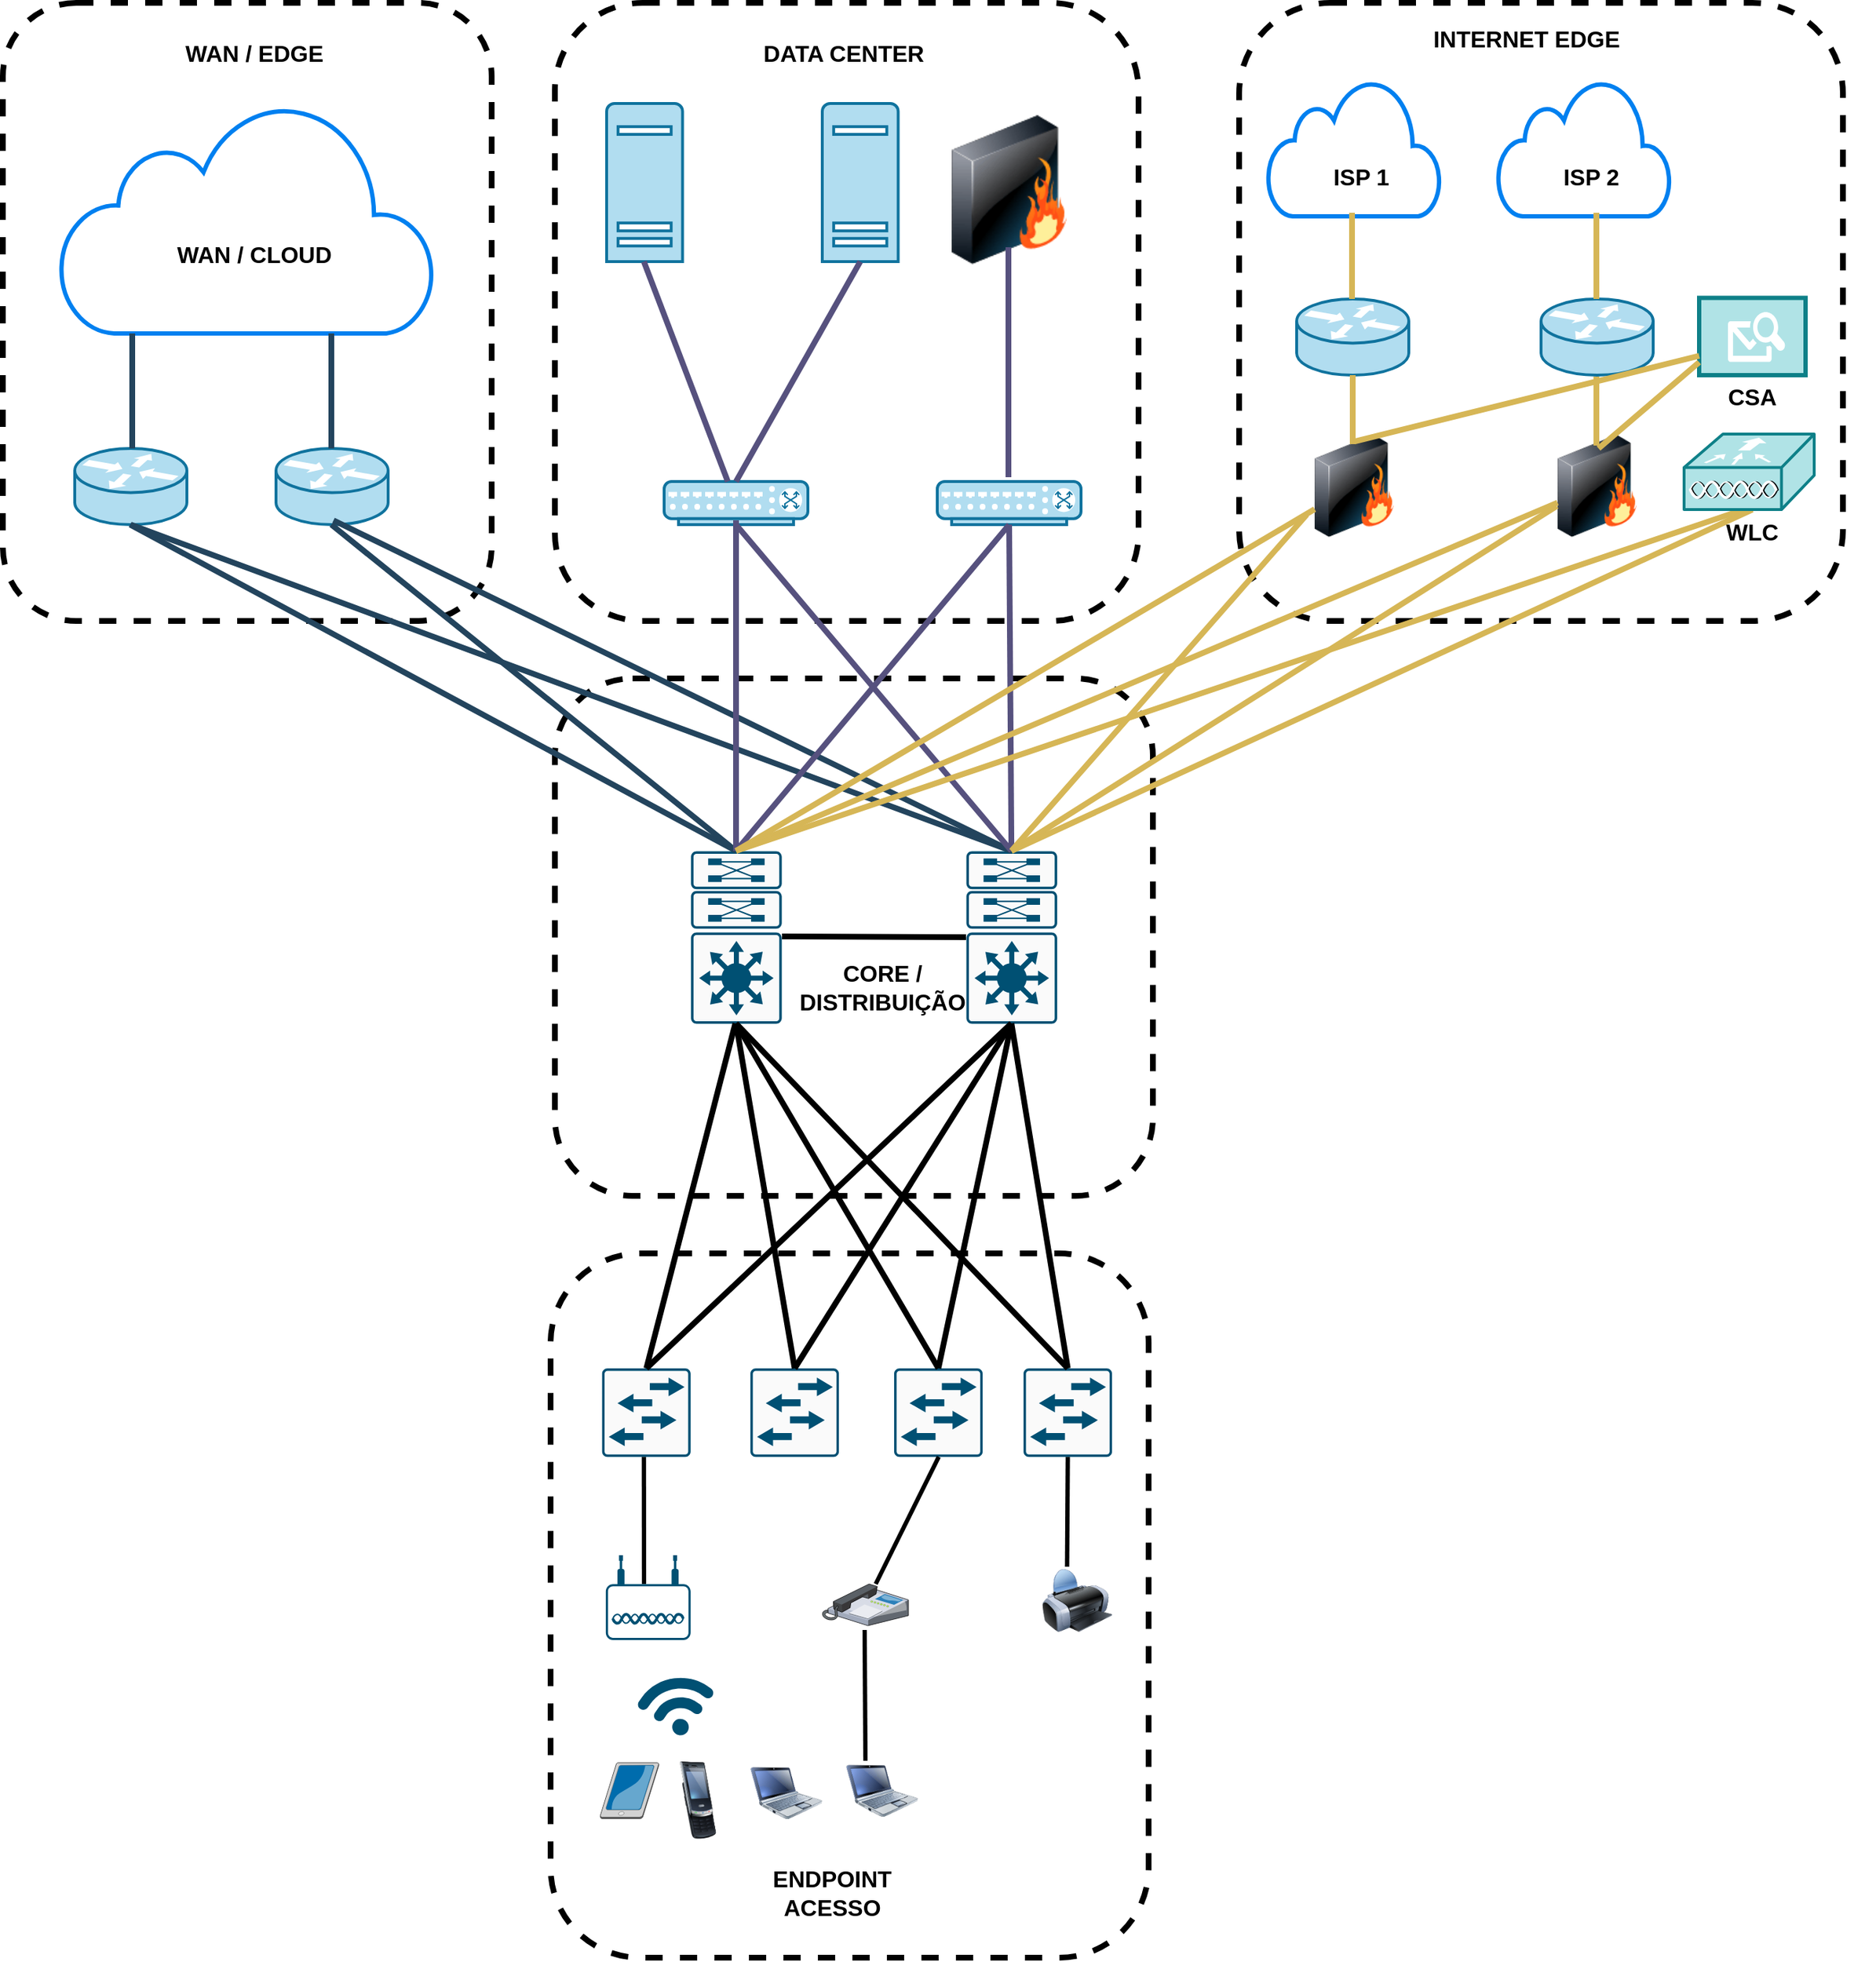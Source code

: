 <mxfile version="24.0.5" type="device">
  <diagram name="Página-1" id="5uTjTag87zThLuVKjPVC">
    <mxGraphModel dx="1194" dy="716" grid="1" gridSize="10" guides="1" tooltips="1" connect="1" arrows="1" fold="1" page="1" pageScale="1" pageWidth="827" pageHeight="1169" math="0" shadow="0">
      <root>
        <mxCell id="0" />
        <mxCell id="1" parent="0" />
        <mxCell id="mJC1AYiYGQZ_LVsA3ktq-70" value="" style="rounded=1;whiteSpace=wrap;html=1;dashed=1;strokeWidth=4;" vertex="1" parent="1">
          <mxGeometry x="414" y="520" width="416" height="360" as="geometry" />
        </mxCell>
        <mxCell id="mJC1AYiYGQZ_LVsA3ktq-41" value="" style="rounded=1;whiteSpace=wrap;html=1;dashed=1;strokeWidth=4;" vertex="1" parent="1">
          <mxGeometry x="890" y="50" width="420" height="430" as="geometry" />
        </mxCell>
        <mxCell id="mJC1AYiYGQZ_LVsA3ktq-44" value="" style="rounded=0;whiteSpace=wrap;html=1;strokeWidth=3;fillColor=#b0e3e6;strokeColor=#0e8088;" vertex="1" parent="1">
          <mxGeometry x="1210" y="255.25" width="74" height="53.75" as="geometry" />
        </mxCell>
        <mxCell id="mJC1AYiYGQZ_LVsA3ktq-26" value="" style="rounded=1;whiteSpace=wrap;html=1;dashed=1;strokeWidth=4;" vertex="1" parent="1">
          <mxGeometry x="414" y="50" width="406" height="430" as="geometry" />
        </mxCell>
        <mxCell id="mJC1AYiYGQZ_LVsA3ktq-24" value="" style="rounded=1;whiteSpace=wrap;html=1;dashed=1;strokeWidth=4;" vertex="1" parent="1">
          <mxGeometry x="30" y="50" width="340" height="430" as="geometry" />
        </mxCell>
        <mxCell id="mJC1AYiYGQZ_LVsA3ktq-1" value="" style="html=1;verticalLabelPosition=bottom;align=center;labelBackgroundColor=#ffffff;verticalAlign=top;strokeWidth=3;strokeColor=#0080F0;shadow=0;dashed=0;shape=mxgraph.ios7.icons.cloud;" vertex="1" parent="1">
          <mxGeometry x="70" y="120" width="260" height="160" as="geometry" />
        </mxCell>
        <mxCell id="mJC1AYiYGQZ_LVsA3ktq-4" value="" style="shape=mxgraph.cisco.routers.router;html=1;pointerEvents=1;dashed=0;fillColor=#b1ddf0;strokeColor=#10739e;strokeWidth=2;verticalLabelPosition=bottom;verticalAlign=top;align=center;outlineConnect=0;" vertex="1" parent="1">
          <mxGeometry x="80" y="360" width="78" height="53" as="geometry" />
        </mxCell>
        <mxCell id="mJC1AYiYGQZ_LVsA3ktq-5" value="" style="shape=mxgraph.cisco.routers.router;html=1;pointerEvents=1;dashed=0;fillColor=#b1ddf0;strokeColor=#10739e;strokeWidth=2;verticalLabelPosition=bottom;verticalAlign=top;align=center;outlineConnect=0;" vertex="1" parent="1">
          <mxGeometry x="220" y="360" width="78" height="53" as="geometry" />
        </mxCell>
        <mxCell id="mJC1AYiYGQZ_LVsA3ktq-9" value="" style="sketch=0;aspect=fixed;pointerEvents=1;shadow=0;dashed=0;html=1;strokeColor=#10739e;labelPosition=center;verticalLabelPosition=bottom;verticalAlign=top;align=center;fillColor=#b1ddf0;shape=mxgraph.mscae.enterprise.server_generic;strokeWidth=2;" vertex="1" parent="1">
          <mxGeometry x="450" y="120" width="52.8" height="110" as="geometry" />
        </mxCell>
        <mxCell id="mJC1AYiYGQZ_LVsA3ktq-10" value="" style="sketch=0;aspect=fixed;pointerEvents=1;shadow=0;dashed=0;html=1;strokeColor=#10739e;labelPosition=center;verticalLabelPosition=bottom;verticalAlign=top;align=center;fillColor=#b1ddf0;shape=mxgraph.mscae.enterprise.server_generic;strokeWidth=2;" vertex="1" parent="1">
          <mxGeometry x="600" y="120" width="52.8" height="110" as="geometry" />
        </mxCell>
        <mxCell id="mJC1AYiYGQZ_LVsA3ktq-13" value="" style="verticalAlign=top;verticalLabelPosition=bottom;labelPosition=center;align=center;html=1;outlineConnect=0;fillColor=#b1ddf0;strokeColor=#10739e;gradientDirection=north;strokeWidth=2;shape=mxgraph.networks.switch;" vertex="1" parent="1">
          <mxGeometry x="490" y="383" width="100" height="30" as="geometry" />
        </mxCell>
        <mxCell id="mJC1AYiYGQZ_LVsA3ktq-14" value="" style="verticalAlign=top;verticalLabelPosition=bottom;labelPosition=center;align=center;html=1;outlineConnect=0;fillColor=#b1ddf0;strokeColor=#10739e;gradientDirection=north;strokeWidth=2;shape=mxgraph.networks.switch;" vertex="1" parent="1">
          <mxGeometry x="680" y="383" width="100" height="30" as="geometry" />
        </mxCell>
        <mxCell id="mJC1AYiYGQZ_LVsA3ktq-16" value="" style="image;html=1;image=img/lib/clip_art/networking/Firewall_128x128.png" vertex="1" parent="1">
          <mxGeometry x="690" y="120" width="80" height="120" as="geometry" />
        </mxCell>
        <mxCell id="mJC1AYiYGQZ_LVsA3ktq-18" value="WAN / CLOUD" style="text;html=1;strokeColor=none;fillColor=none;align=center;verticalAlign=middle;whiteSpace=wrap;rounded=0;fontSize=16;fontStyle=1" vertex="1" parent="1">
          <mxGeometry x="120" y="210" width="170" height="30" as="geometry" />
        </mxCell>
        <mxCell id="mJC1AYiYGQZ_LVsA3ktq-19" value="" style="endArrow=none;html=1;rounded=0;strokeWidth=4;fillColor=#bac8d3;strokeColor=#23445d;" edge="1" parent="1">
          <mxGeometry width="50" height="50" relative="1" as="geometry">
            <mxPoint x="120" y="360" as="sourcePoint" />
            <mxPoint x="120" y="280" as="targetPoint" />
          </mxGeometry>
        </mxCell>
        <mxCell id="mJC1AYiYGQZ_LVsA3ktq-20" value="" style="endArrow=none;html=1;rounded=0;strokeWidth=4;fillColor=#bac8d3;strokeColor=#23445d;" edge="1" parent="1">
          <mxGeometry width="50" height="50" relative="1" as="geometry">
            <mxPoint x="258.5" y="360" as="sourcePoint" />
            <mxPoint x="258.5" y="280" as="targetPoint" />
          </mxGeometry>
        </mxCell>
        <mxCell id="mJC1AYiYGQZ_LVsA3ktq-21" value="" style="endArrow=none;html=1;rounded=0;strokeWidth=4;fillColor=#d0cee2;strokeColor=#56517e;" edge="1" parent="1" source="mJC1AYiYGQZ_LVsA3ktq-13">
          <mxGeometry width="50" height="50" relative="1" as="geometry">
            <mxPoint x="475.9" y="310" as="sourcePoint" />
            <mxPoint x="475.9" y="230" as="targetPoint" />
          </mxGeometry>
        </mxCell>
        <mxCell id="mJC1AYiYGQZ_LVsA3ktq-22" value="" style="endArrow=none;html=1;rounded=0;strokeWidth=4;entryX=0.5;entryY=1;entryDx=0;entryDy=0;entryPerimeter=0;exitX=0.5;exitY=0;exitDx=0;exitDy=0;exitPerimeter=0;fillColor=#d0cee2;strokeColor=#56517e;" edge="1" parent="1" source="mJC1AYiYGQZ_LVsA3ktq-13" target="mJC1AYiYGQZ_LVsA3ktq-10">
          <mxGeometry width="50" height="50" relative="1" as="geometry">
            <mxPoint x="544" y="393" as="sourcePoint" />
            <mxPoint x="485.9" y="240" as="targetPoint" />
          </mxGeometry>
        </mxCell>
        <mxCell id="mJC1AYiYGQZ_LVsA3ktq-23" value="" style="endArrow=none;html=1;rounded=0;strokeWidth=4;fillColor=#d0cee2;strokeColor=#56517e;" edge="1" parent="1">
          <mxGeometry width="50" height="50" relative="1" as="geometry">
            <mxPoint x="729.5" y="380" as="sourcePoint" />
            <mxPoint x="729.5" y="220" as="targetPoint" />
          </mxGeometry>
        </mxCell>
        <mxCell id="mJC1AYiYGQZ_LVsA3ktq-25" value="WAN / EDGE" style="text;html=1;strokeColor=none;fillColor=none;align=center;verticalAlign=middle;whiteSpace=wrap;rounded=0;fontSize=16;fontStyle=1" vertex="1" parent="1">
          <mxGeometry x="120" y="70" width="170" height="30" as="geometry" />
        </mxCell>
        <mxCell id="mJC1AYiYGQZ_LVsA3ktq-29" value="DATA CENTER" style="text;html=1;strokeColor=none;fillColor=none;align=center;verticalAlign=middle;whiteSpace=wrap;rounded=0;fontSize=16;fontStyle=1" vertex="1" parent="1">
          <mxGeometry x="530" y="70" width="170" height="30" as="geometry" />
        </mxCell>
        <mxCell id="mJC1AYiYGQZ_LVsA3ktq-31" value="" style="html=1;verticalLabelPosition=bottom;align=center;labelBackgroundColor=#ffffff;verticalAlign=top;strokeWidth=3;strokeColor=#0080F0;shadow=0;dashed=0;shape=mxgraph.ios7.icons.cloud;" vertex="1" parent="1">
          <mxGeometry x="910" y="103.5" width="120" height="95" as="geometry" />
        </mxCell>
        <mxCell id="mJC1AYiYGQZ_LVsA3ktq-32" value="ISP 1" style="text;html=1;strokeColor=none;fillColor=none;align=center;verticalAlign=middle;whiteSpace=wrap;rounded=0;fontSize=16;fontStyle=1" vertex="1" parent="1">
          <mxGeometry x="890" y="156" width="170" height="30" as="geometry" />
        </mxCell>
        <mxCell id="mJC1AYiYGQZ_LVsA3ktq-33" value="" style="html=1;verticalLabelPosition=bottom;align=center;labelBackgroundColor=#ffffff;verticalAlign=top;strokeWidth=3;strokeColor=#0080F0;shadow=0;dashed=0;shape=mxgraph.ios7.icons.cloud;" vertex="1" parent="1">
          <mxGeometry x="1070" y="103.5" width="120" height="95" as="geometry" />
        </mxCell>
        <mxCell id="mJC1AYiYGQZ_LVsA3ktq-34" value="ISP 2" style="text;html=1;strokeColor=none;fillColor=none;align=center;verticalAlign=middle;whiteSpace=wrap;rounded=0;fontSize=16;fontStyle=1" vertex="1" parent="1">
          <mxGeometry x="1050" y="156" width="170" height="30" as="geometry" />
        </mxCell>
        <mxCell id="mJC1AYiYGQZ_LVsA3ktq-35" value="" style="shape=mxgraph.cisco.routers.router;html=1;pointerEvents=1;dashed=0;fillColor=#b1ddf0;strokeColor=#10739e;strokeWidth=2;verticalLabelPosition=bottom;verticalAlign=top;align=center;outlineConnect=0;" vertex="1" parent="1">
          <mxGeometry x="930" y="256" width="78" height="53" as="geometry" />
        </mxCell>
        <mxCell id="mJC1AYiYGQZ_LVsA3ktq-37" value="" style="shape=mxgraph.cisco.routers.router;html=1;pointerEvents=1;dashed=0;fillColor=#b1ddf0;strokeColor=#10739e;strokeWidth=2;verticalLabelPosition=bottom;verticalAlign=top;align=center;outlineConnect=0;" vertex="1" parent="1">
          <mxGeometry x="1100" y="256" width="78" height="53" as="geometry" />
        </mxCell>
        <mxCell id="mJC1AYiYGQZ_LVsA3ktq-39" value="" style="image;html=1;image=img/lib/clip_art/networking/Firewall_128x128.png" vertex="1" parent="1">
          <mxGeometry x="942.5" y="336" width="55" height="100" as="geometry" />
        </mxCell>
        <mxCell id="mJC1AYiYGQZ_LVsA3ktq-40" value="" style="image;html=1;image=img/lib/clip_art/networking/Firewall_128x128.png" vertex="1" parent="1">
          <mxGeometry x="1111.5" y="336" width="55" height="100" as="geometry" />
        </mxCell>
        <mxCell id="mJC1AYiYGQZ_LVsA3ktq-42" value="" style="verticalLabelPosition=bottom;sketch=0;html=1;verticalAlign=top;pointerEvents=1;align=center;shape=mxgraph.cisco_safe.security_icons.email;" vertex="1" parent="1">
          <mxGeometry x="1230" y="265.18" width="40" height="34.63" as="geometry" />
        </mxCell>
        <mxCell id="mJC1AYiYGQZ_LVsA3ktq-45" value="WLC" style="text;html=1;strokeColor=none;fillColor=none;align=center;verticalAlign=middle;whiteSpace=wrap;rounded=0;fontSize=16;fontStyle=1" vertex="1" parent="1">
          <mxGeometry x="1162" y="402.5" width="170" height="30" as="geometry" />
        </mxCell>
        <mxCell id="mJC1AYiYGQZ_LVsA3ktq-46" value="CSA" style="text;html=1;strokeColor=none;fillColor=none;align=center;verticalAlign=middle;whiteSpace=wrap;rounded=0;fontSize=16;fontStyle=1" vertex="1" parent="1">
          <mxGeometry x="1162" y="309" width="170" height="30" as="geometry" />
        </mxCell>
        <mxCell id="mJC1AYiYGQZ_LVsA3ktq-47" value="INTERNET EDGE" style="text;html=1;strokeColor=none;fillColor=none;align=center;verticalAlign=middle;whiteSpace=wrap;rounded=0;fontSize=16;fontStyle=1" vertex="1" parent="1">
          <mxGeometry x="1005" y="60" width="170" height="30" as="geometry" />
        </mxCell>
        <mxCell id="mJC1AYiYGQZ_LVsA3ktq-48" value="" style="endArrow=none;html=1;rounded=0;strokeWidth=4;fillColor=#fff2cc;strokeColor=#d6b656;" edge="1" parent="1">
          <mxGeometry width="50" height="50" relative="1" as="geometry">
            <mxPoint x="968.5" y="256" as="sourcePoint" />
            <mxPoint x="968.5" y="196" as="targetPoint" />
          </mxGeometry>
        </mxCell>
        <mxCell id="mJC1AYiYGQZ_LVsA3ktq-49" value="" style="endArrow=none;html=1;rounded=0;strokeWidth=4;fillColor=#fff2cc;strokeColor=#d6b656;" edge="1" parent="1">
          <mxGeometry width="50" height="50" relative="1" as="geometry">
            <mxPoint x="1138.5" y="256" as="sourcePoint" />
            <mxPoint x="1138.5" y="196" as="targetPoint" />
          </mxGeometry>
        </mxCell>
        <mxCell id="mJC1AYiYGQZ_LVsA3ktq-50" value="" style="endArrow=none;html=1;rounded=0;strokeWidth=4;entryX=0.5;entryY=1;entryDx=0;entryDy=0;entryPerimeter=0;fillColor=#fff2cc;strokeColor=#d6b656;" edge="1" parent="1" target="mJC1AYiYGQZ_LVsA3ktq-35">
          <mxGeometry width="50" height="50" relative="1" as="geometry">
            <mxPoint x="969" y="357" as="sourcePoint" />
            <mxPoint x="969" y="317" as="targetPoint" />
          </mxGeometry>
        </mxCell>
        <mxCell id="mJC1AYiYGQZ_LVsA3ktq-51" value="" style="endArrow=none;html=1;rounded=0;strokeWidth=4;entryX=0.5;entryY=1;entryDx=0;entryDy=0;entryPerimeter=0;fillColor=#fff2cc;strokeColor=#d6b656;" edge="1" parent="1">
          <mxGeometry width="50" height="50" relative="1" as="geometry">
            <mxPoint x="1138.5" y="358" as="sourcePoint" />
            <mxPoint x="1138.5" y="310" as="targetPoint" />
          </mxGeometry>
        </mxCell>
        <mxCell id="mJC1AYiYGQZ_LVsA3ktq-52" value="" style="endArrow=none;html=1;rounded=0;strokeWidth=4;entryX=0;entryY=0.75;entryDx=0;entryDy=0;fillColor=#fff2cc;strokeColor=#d6b656;" edge="1" parent="1" target="mJC1AYiYGQZ_LVsA3ktq-44">
          <mxGeometry width="50" height="50" relative="1" as="geometry">
            <mxPoint x="970" y="355.18" as="sourcePoint" />
            <mxPoint x="1090" y="265.18" as="targetPoint" />
          </mxGeometry>
        </mxCell>
        <mxCell id="mJC1AYiYGQZ_LVsA3ktq-53" value="" style="endArrow=none;html=1;rounded=0;strokeWidth=4;fillColor=#fff2cc;strokeColor=#d6b656;" edge="1" parent="1">
          <mxGeometry width="50" height="50" relative="1" as="geometry">
            <mxPoint x="1140" y="360" as="sourcePoint" />
            <mxPoint x="1210" y="300" as="targetPoint" />
          </mxGeometry>
        </mxCell>
        <mxCell id="mJC1AYiYGQZ_LVsA3ktq-54" value="" style="sketch=0;points=[[0.015,0.015,0],[0.985,0.015,0],[0.985,0.985,0],[0.015,0.985,0],[0.25,0,0],[0.5,0,0],[0.75,0,0],[1,0.25,0],[1,0.5,0],[1,0.75,0],[0.75,1,0],[0.5,1,0],[0.25,1,0],[0,0.75,0],[0,0.5,0],[0,0.25,0]];verticalLabelPosition=bottom;html=1;verticalAlign=top;aspect=fixed;align=center;pointerEvents=1;shape=mxgraph.cisco19.rect;prIcon=l3_switch_with_dual_supervisor;fillColor=#FAFAFA;strokeColor=#005073;strokeWidth=0;" vertex="1" parent="1">
          <mxGeometry x="508.42" y="640" width="63.16" height="120" as="geometry" />
        </mxCell>
        <mxCell id="mJC1AYiYGQZ_LVsA3ktq-55" value="" style="sketch=0;points=[[0.015,0.015,0],[0.985,0.015,0],[0.985,0.985,0],[0.015,0.985,0],[0.25,0,0],[0.5,0,0],[0.75,0,0],[1,0.25,0],[1,0.5,0],[1,0.75,0],[0.75,1,0],[0.5,1,0],[0.25,1,0],[0,0.75,0],[0,0.5,0],[0,0.25,0]];verticalLabelPosition=bottom;html=1;verticalAlign=top;aspect=fixed;align=center;pointerEvents=1;shape=mxgraph.cisco19.rect;prIcon=l3_switch_with_dual_supervisor;fillColor=#FAFAFA;strokeColor=#005073;strokeWidth=0;" vertex="1" parent="1">
          <mxGeometry x="700" y="640" width="63.16" height="120" as="geometry" />
        </mxCell>
        <mxCell id="mJC1AYiYGQZ_LVsA3ktq-56" value="" style="endArrow=none;html=1;rounded=0;strokeWidth=4;exitX=0.5;exitY=0;exitDx=0;exitDy=0;exitPerimeter=0;fillColor=#bac8d3;strokeColor=#23445d;" edge="1" parent="1" source="mJC1AYiYGQZ_LVsA3ktq-54">
          <mxGeometry width="50" height="50" relative="1" as="geometry">
            <mxPoint x="118.5" y="493" as="sourcePoint" />
            <mxPoint x="118.5" y="413" as="targetPoint" />
          </mxGeometry>
        </mxCell>
        <mxCell id="mJC1AYiYGQZ_LVsA3ktq-57" value="" style="endArrow=none;html=1;rounded=0;strokeWidth=4;exitX=0.5;exitY=0;exitDx=0;exitDy=0;exitPerimeter=0;fillColor=#bac8d3;strokeColor=#23445d;" edge="1" parent="1" source="mJC1AYiYGQZ_LVsA3ktq-54">
          <mxGeometry width="50" height="50" relative="1" as="geometry">
            <mxPoint x="510" y="640" as="sourcePoint" />
            <mxPoint x="258.5" y="413" as="targetPoint" />
          </mxGeometry>
        </mxCell>
        <mxCell id="mJC1AYiYGQZ_LVsA3ktq-58" value="" style="endArrow=none;html=1;rounded=0;strokeWidth=4;exitX=0.5;exitY=0;exitDx=0;exitDy=0;exitPerimeter=0;entryX=0.5;entryY=1;entryDx=0;entryDy=0;entryPerimeter=0;fillColor=#bac8d3;strokeColor=#23445d;" edge="1" parent="1" source="mJC1AYiYGQZ_LVsA3ktq-55" target="mJC1AYiYGQZ_LVsA3ktq-4">
          <mxGeometry width="50" height="50" relative="1" as="geometry">
            <mxPoint x="522" y="650" as="sourcePoint" />
            <mxPoint x="128.5" y="423" as="targetPoint" />
          </mxGeometry>
        </mxCell>
        <mxCell id="mJC1AYiYGQZ_LVsA3ktq-59" value="" style="endArrow=none;html=1;rounded=0;strokeWidth=4;exitX=0.5;exitY=0;exitDx=0;exitDy=0;exitPerimeter=0;fillColor=#bac8d3;strokeColor=#23445d;" edge="1" parent="1" source="mJC1AYiYGQZ_LVsA3ktq-55">
          <mxGeometry width="50" height="50" relative="1" as="geometry">
            <mxPoint x="694" y="650" as="sourcePoint" />
            <mxPoint x="260" y="410" as="targetPoint" />
          </mxGeometry>
        </mxCell>
        <mxCell id="mJC1AYiYGQZ_LVsA3ktq-60" value="" style="endArrow=none;html=1;rounded=0;strokeWidth=4;exitX=0.5;exitY=0;exitDx=0;exitDy=0;exitPerimeter=0;fillColor=#d0cee2;strokeColor=#56517e;" edge="1" parent="1" source="mJC1AYiYGQZ_LVsA3ktq-54">
          <mxGeometry width="50" height="50" relative="1" as="geometry">
            <mxPoint x="510" y="640" as="sourcePoint" />
            <mxPoint x="540" y="410" as="targetPoint" />
          </mxGeometry>
        </mxCell>
        <mxCell id="mJC1AYiYGQZ_LVsA3ktq-61" value="" style="endArrow=none;html=1;rounded=0;strokeWidth=4;exitX=0.5;exitY=0;exitDx=0;exitDy=0;exitPerimeter=0;entryX=0.5;entryY=1;entryDx=0;entryDy=0;entryPerimeter=0;fillColor=#d0cee2;strokeColor=#56517e;" edge="1" parent="1" source="mJC1AYiYGQZ_LVsA3ktq-55" target="mJC1AYiYGQZ_LVsA3ktq-13">
          <mxGeometry width="50" height="50" relative="1" as="geometry">
            <mxPoint x="520" y="650" as="sourcePoint" />
            <mxPoint x="542" y="422" as="targetPoint" />
          </mxGeometry>
        </mxCell>
        <mxCell id="mJC1AYiYGQZ_LVsA3ktq-62" value="" style="endArrow=none;html=1;rounded=0;strokeWidth=4;exitX=0.5;exitY=0;exitDx=0;exitDy=0;exitPerimeter=0;entryX=0.5;entryY=1;entryDx=0;entryDy=0;entryPerimeter=0;fillColor=#d0cee2;strokeColor=#56517e;" edge="1" parent="1" source="mJC1AYiYGQZ_LVsA3ktq-54" target="mJC1AYiYGQZ_LVsA3ktq-14">
          <mxGeometry width="50" height="50" relative="1" as="geometry">
            <mxPoint x="694" y="650" as="sourcePoint" />
            <mxPoint x="550" y="423" as="targetPoint" />
          </mxGeometry>
        </mxCell>
        <mxCell id="mJC1AYiYGQZ_LVsA3ktq-63" value="" style="endArrow=none;html=1;rounded=0;strokeWidth=4;exitX=0.5;exitY=0;exitDx=0;exitDy=0;exitPerimeter=0;entryX=0.5;entryY=1;entryDx=0;entryDy=0;entryPerimeter=0;fillColor=#d0cee2;strokeColor=#56517e;" edge="1" parent="1" source="mJC1AYiYGQZ_LVsA3ktq-55" target="mJC1AYiYGQZ_LVsA3ktq-14">
          <mxGeometry width="50" height="50" relative="1" as="geometry">
            <mxPoint x="522" y="650" as="sourcePoint" />
            <mxPoint x="740" y="423" as="targetPoint" />
          </mxGeometry>
        </mxCell>
        <mxCell id="mJC1AYiYGQZ_LVsA3ktq-64" value="" style="endArrow=none;html=1;rounded=0;strokeWidth=4;exitX=0.5;exitY=0;exitDx=0;exitDy=0;exitPerimeter=0;fillColor=#fff2cc;strokeColor=#d6b656;" edge="1" parent="1" source="mJC1AYiYGQZ_LVsA3ktq-54" target="mJC1AYiYGQZ_LVsA3ktq-39">
          <mxGeometry width="50" height="50" relative="1" as="geometry">
            <mxPoint x="968.5" y="461" as="sourcePoint" />
            <mxPoint x="968.5" y="413" as="targetPoint" />
          </mxGeometry>
        </mxCell>
        <mxCell id="mJC1AYiYGQZ_LVsA3ktq-65" value="" style="endArrow=none;html=1;rounded=0;strokeWidth=4;exitX=0.5;exitY=0;exitDx=0;exitDy=0;exitPerimeter=0;entryX=-0.1;entryY=0.7;entryDx=0;entryDy=0;entryPerimeter=0;fillColor=#fff2cc;strokeColor=#d6b656;" edge="1" parent="1" source="mJC1AYiYGQZ_LVsA3ktq-55" target="mJC1AYiYGQZ_LVsA3ktq-39">
          <mxGeometry width="50" height="50" relative="1" as="geometry">
            <mxPoint x="550" y="650" as="sourcePoint" />
            <mxPoint x="970" y="410" as="targetPoint" />
          </mxGeometry>
        </mxCell>
        <mxCell id="mJC1AYiYGQZ_LVsA3ktq-66" value="" style="endArrow=none;html=1;rounded=0;strokeWidth=4;exitX=0.5;exitY=0;exitDx=0;exitDy=0;exitPerimeter=0;fillColor=#fff2cc;strokeColor=#d6b656;" edge="1" parent="1" source="mJC1AYiYGQZ_LVsA3ktq-54" target="mJC1AYiYGQZ_LVsA3ktq-40">
          <mxGeometry width="50" height="50" relative="1" as="geometry">
            <mxPoint x="1008" y="674" as="sourcePoint" />
            <mxPoint x="1132.493" y="420" as="targetPoint" />
          </mxGeometry>
        </mxCell>
        <mxCell id="mJC1AYiYGQZ_LVsA3ktq-67" value="" style="endArrow=none;html=1;rounded=0;strokeWidth=4;exitX=0.5;exitY=0;exitDx=0;exitDy=0;exitPerimeter=0;entryX=-0.009;entryY=0.64;entryDx=0;entryDy=0;entryPerimeter=0;fillColor=#fff2cc;strokeColor=#d6b656;" edge="1" parent="1" source="mJC1AYiYGQZ_LVsA3ktq-55" target="mJC1AYiYGQZ_LVsA3ktq-40">
          <mxGeometry width="50" height="50" relative="1" as="geometry">
            <mxPoint x="550" y="650" as="sourcePoint" />
            <mxPoint x="1122" y="408" as="targetPoint" />
          </mxGeometry>
        </mxCell>
        <mxCell id="mJC1AYiYGQZ_LVsA3ktq-68" value="" style="endArrow=none;html=1;rounded=0;strokeWidth=4;exitX=0.5;exitY=0;exitDx=0;exitDy=0;exitPerimeter=0;entryX=-0.009;entryY=0.64;entryDx=0;entryDy=0;entryPerimeter=0;fillColor=#fff2cc;strokeColor=#d6b656;" edge="1" parent="1" source="mJC1AYiYGQZ_LVsA3ktq-54">
          <mxGeometry width="50" height="50" relative="1" as="geometry">
            <mxPoint x="862" y="642.5" as="sourcePoint" />
            <mxPoint x="1241" y="402.5" as="targetPoint" />
          </mxGeometry>
        </mxCell>
        <mxCell id="mJC1AYiYGQZ_LVsA3ktq-69" value="" style="endArrow=none;html=1;rounded=0;strokeWidth=4;exitX=0.5;exitY=0;exitDx=0;exitDy=0;exitPerimeter=0;entryX=0.5;entryY=0;entryDx=0;entryDy=0;fillColor=#fff2cc;strokeColor=#d6b656;" edge="1" parent="1" source="mJC1AYiYGQZ_LVsA3ktq-55" target="mJC1AYiYGQZ_LVsA3ktq-45">
          <mxGeometry width="50" height="50" relative="1" as="geometry">
            <mxPoint x="550" y="650" as="sourcePoint" />
            <mxPoint x="1240" y="400" as="targetPoint" />
          </mxGeometry>
        </mxCell>
        <mxCell id="mJC1AYiYGQZ_LVsA3ktq-71" value="" style="rounded=1;whiteSpace=wrap;html=1;dashed=1;strokeWidth=4;" vertex="1" parent="1">
          <mxGeometry x="411" y="920" width="416" height="490" as="geometry" />
        </mxCell>
        <mxCell id="mJC1AYiYGQZ_LVsA3ktq-72" value="CORE / DISTRIBUIÇÃO" style="text;html=1;strokeColor=none;fillColor=none;align=center;verticalAlign=middle;whiteSpace=wrap;rounded=0;fontSize=16;fontStyle=1" vertex="1" parent="1">
          <mxGeometry x="571.58" y="720" width="140" height="30" as="geometry" />
        </mxCell>
        <mxCell id="mJC1AYiYGQZ_LVsA3ktq-76" value="" style="endArrow=none;html=1;rounded=0;strokeWidth=4;entryX=0;entryY=0.5;entryDx=0;entryDy=0;entryPerimeter=0;" edge="1" parent="1" target="mJC1AYiYGQZ_LVsA3ktq-55">
          <mxGeometry width="50" height="50" relative="1" as="geometry">
            <mxPoint x="572" y="699.5" as="sourcePoint" />
            <mxPoint x="652" y="699.5" as="targetPoint" />
          </mxGeometry>
        </mxCell>
        <mxCell id="mJC1AYiYGQZ_LVsA3ktq-77" value="" style="sketch=0;points=[[0.015,0.015,0],[0.985,0.015,0],[0.985,0.985,0],[0.015,0.985,0],[0.25,0,0],[0.5,0,0],[0.75,0,0],[1,0.25,0],[1,0.5,0],[1,0.75,0],[0.75,1,0],[0.5,1,0],[0.25,1,0],[0,0.75,0],[0,0.5,0],[0,0.25,0]];verticalLabelPosition=bottom;html=1;verticalAlign=top;aspect=fixed;align=center;pointerEvents=1;shape=mxgraph.cisco19.rect;prIcon=l2_switch;fillColor=#FAFAFA;strokeColor=#005073;" vertex="1" parent="1">
          <mxGeometry x="446.84" y="1000" width="61.58" height="61.58" as="geometry" />
        </mxCell>
        <mxCell id="mJC1AYiYGQZ_LVsA3ktq-78" value="" style="sketch=0;points=[[0.015,0.015,0],[0.985,0.015,0],[0.985,0.985,0],[0.015,0.985,0],[0.25,0,0],[0.5,0,0],[0.75,0,0],[1,0.25,0],[1,0.5,0],[1,0.75,0],[0.75,1,0],[0.5,1,0],[0.25,1,0],[0,0.75,0],[0,0.5,0],[0,0.25,0]];verticalLabelPosition=bottom;html=1;verticalAlign=top;aspect=fixed;align=center;pointerEvents=1;shape=mxgraph.cisco19.rect;prIcon=l2_switch;fillColor=#FAFAFA;strokeColor=#005073;" vertex="1" parent="1">
          <mxGeometry x="550" y="1000" width="61.58" height="61.58" as="geometry" />
        </mxCell>
        <mxCell id="mJC1AYiYGQZ_LVsA3ktq-79" value="" style="sketch=0;points=[[0.015,0.015,0],[0.985,0.015,0],[0.985,0.985,0],[0.015,0.985,0],[0.25,0,0],[0.5,0,0],[0.75,0,0],[1,0.25,0],[1,0.5,0],[1,0.75,0],[0.75,1,0],[0.5,1,0],[0.25,1,0],[0,0.75,0],[0,0.5,0],[0,0.25,0]];verticalLabelPosition=bottom;html=1;verticalAlign=top;aspect=fixed;align=center;pointerEvents=1;shape=mxgraph.cisco19.rect;prIcon=l2_switch;fillColor=#FAFAFA;strokeColor=#005073;" vertex="1" parent="1">
          <mxGeometry x="650" y="1000" width="61.58" height="61.58" as="geometry" />
        </mxCell>
        <mxCell id="mJC1AYiYGQZ_LVsA3ktq-80" value="" style="sketch=0;points=[[0.015,0.015,0],[0.985,0.015,0],[0.985,0.985,0],[0.015,0.985,0],[0.25,0,0],[0.5,0,0],[0.75,0,0],[1,0.25,0],[1,0.5,0],[1,0.75,0],[0.75,1,0],[0.5,1,0],[0.25,1,0],[0,0.75,0],[0,0.5,0],[0,0.25,0]];verticalLabelPosition=bottom;html=1;verticalAlign=top;aspect=fixed;align=center;pointerEvents=1;shape=mxgraph.cisco19.rect;prIcon=l2_switch;fillColor=#FAFAFA;strokeColor=#005073;" vertex="1" parent="1">
          <mxGeometry x="740" y="1000" width="61.58" height="61.58" as="geometry" />
        </mxCell>
        <mxCell id="mJC1AYiYGQZ_LVsA3ktq-81" value="" style="endArrow=none;html=1;rounded=0;strokeWidth=4;exitX=0.5;exitY=0;exitDx=0;exitDy=0;exitPerimeter=0;" edge="1" parent="1" source="mJC1AYiYGQZ_LVsA3ktq-77">
          <mxGeometry width="50" height="50" relative="1" as="geometry">
            <mxPoint x="539.5" y="860" as="sourcePoint" />
            <mxPoint x="539.5" y="760" as="targetPoint" />
          </mxGeometry>
        </mxCell>
        <mxCell id="mJC1AYiYGQZ_LVsA3ktq-82" value="" style="endArrow=none;html=1;rounded=0;strokeWidth=4;exitX=0.5;exitY=0;exitDx=0;exitDy=0;exitPerimeter=0;entryX=0.5;entryY=1;entryDx=0;entryDy=0;entryPerimeter=0;" edge="1" parent="1" source="mJC1AYiYGQZ_LVsA3ktq-77" target="mJC1AYiYGQZ_LVsA3ktq-55">
          <mxGeometry width="50" height="50" relative="1" as="geometry">
            <mxPoint x="488" y="1010" as="sourcePoint" />
            <mxPoint x="549.5" y="770" as="targetPoint" />
          </mxGeometry>
        </mxCell>
        <mxCell id="mJC1AYiYGQZ_LVsA3ktq-83" value="" style="endArrow=none;html=1;rounded=0;strokeWidth=4;exitX=0.5;exitY=0;exitDx=0;exitDy=0;exitPerimeter=0;entryX=0.5;entryY=1;entryDx=0;entryDy=0;entryPerimeter=0;" edge="1" parent="1" source="mJC1AYiYGQZ_LVsA3ktq-78" target="mJC1AYiYGQZ_LVsA3ktq-54">
          <mxGeometry width="50" height="50" relative="1" as="geometry">
            <mxPoint x="488" y="1010" as="sourcePoint" />
            <mxPoint x="742" y="770" as="targetPoint" />
          </mxGeometry>
        </mxCell>
        <mxCell id="mJC1AYiYGQZ_LVsA3ktq-84" value="" style="endArrow=none;html=1;rounded=0;strokeWidth=4;exitX=0.5;exitY=0;exitDx=0;exitDy=0;exitPerimeter=0;entryX=0.5;entryY=1;entryDx=0;entryDy=0;entryPerimeter=0;" edge="1" parent="1" source="mJC1AYiYGQZ_LVsA3ktq-78" target="mJC1AYiYGQZ_LVsA3ktq-55">
          <mxGeometry width="50" height="50" relative="1" as="geometry">
            <mxPoint x="591" y="1010" as="sourcePoint" />
            <mxPoint x="550" y="770" as="targetPoint" />
          </mxGeometry>
        </mxCell>
        <mxCell id="mJC1AYiYGQZ_LVsA3ktq-85" value="" style="endArrow=none;html=1;rounded=0;strokeWidth=4;exitX=0.5;exitY=0;exitDx=0;exitDy=0;exitPerimeter=0;entryX=0.5;entryY=1;entryDx=0;entryDy=0;entryPerimeter=0;" edge="1" parent="1" source="mJC1AYiYGQZ_LVsA3ktq-79" target="mJC1AYiYGQZ_LVsA3ktq-55">
          <mxGeometry width="50" height="50" relative="1" as="geometry">
            <mxPoint x="591" y="1010" as="sourcePoint" />
            <mxPoint x="742" y="770" as="targetPoint" />
          </mxGeometry>
        </mxCell>
        <mxCell id="mJC1AYiYGQZ_LVsA3ktq-86" value="" style="endArrow=none;html=1;rounded=0;strokeWidth=4;exitX=0.5;exitY=0;exitDx=0;exitDy=0;exitPerimeter=0;entryX=0.5;entryY=1;entryDx=0;entryDy=0;entryPerimeter=0;" edge="1" parent="1" source="mJC1AYiYGQZ_LVsA3ktq-79" target="mJC1AYiYGQZ_LVsA3ktq-54">
          <mxGeometry width="50" height="50" relative="1" as="geometry">
            <mxPoint x="691" y="1010" as="sourcePoint" />
            <mxPoint x="540" y="760" as="targetPoint" />
          </mxGeometry>
        </mxCell>
        <mxCell id="mJC1AYiYGQZ_LVsA3ktq-87" value="" style="endArrow=none;html=1;rounded=0;strokeWidth=4;exitX=0.5;exitY=0;exitDx=0;exitDy=0;exitPerimeter=0;entryX=0.5;entryY=1;entryDx=0;entryDy=0;entryPerimeter=0;" edge="1" parent="1" source="mJC1AYiYGQZ_LVsA3ktq-80" target="mJC1AYiYGQZ_LVsA3ktq-55">
          <mxGeometry width="50" height="50" relative="1" as="geometry">
            <mxPoint x="691" y="1010" as="sourcePoint" />
            <mxPoint x="742" y="770" as="targetPoint" />
          </mxGeometry>
        </mxCell>
        <mxCell id="mJC1AYiYGQZ_LVsA3ktq-88" value="" style="endArrow=none;html=1;rounded=0;strokeWidth=4;entryX=0.5;entryY=1;entryDx=0;entryDy=0;entryPerimeter=0;exitX=0.5;exitY=0;exitDx=0;exitDy=0;exitPerimeter=0;" edge="1" parent="1" source="mJC1AYiYGQZ_LVsA3ktq-80" target="mJC1AYiYGQZ_LVsA3ktq-54">
          <mxGeometry width="50" height="50" relative="1" as="geometry">
            <mxPoint x="770" y="1000" as="sourcePoint" />
            <mxPoint x="742" y="770" as="targetPoint" />
          </mxGeometry>
        </mxCell>
        <mxCell id="mJC1AYiYGQZ_LVsA3ktq-90" value="" style="shape=mxgraph.cisco.wireless.wlan_controller;html=1;pointerEvents=1;dashed=0;fillColor=#b0e3e6;strokeColor=#0e8088;strokeWidth=2;verticalLabelPosition=bottom;verticalAlign=top;align=center;outlineConnect=0;" vertex="1" parent="1">
          <mxGeometry x="1199.5" y="350" width="90.5" height="52.5" as="geometry" />
        </mxCell>
        <mxCell id="mJC1AYiYGQZ_LVsA3ktq-91" value="" style="points=[[0.03,0.36,0],[0.18,0,0],[0.5,0.34,0],[0.82,0,0],[0.97,0.36,0],[1,0.67,0],[0.975,0.975,0],[0.5,1,0],[0.025,0.975,0],[0,0.67,0]];verticalLabelPosition=bottom;sketch=0;html=1;verticalAlign=top;aspect=fixed;align=center;pointerEvents=1;shape=mxgraph.cisco19.wireless_access_point;fillColor=#005073;strokeColor=none;" vertex="1" parent="1">
          <mxGeometry x="449.42" y="1130" width="59" height="59" as="geometry" />
        </mxCell>
        <mxCell id="mJC1AYiYGQZ_LVsA3ktq-92" value="" style="verticalLabelPosition=bottom;sketch=0;aspect=fixed;html=1;verticalAlign=top;strokeColor=none;align=center;outlineConnect=0;shape=mxgraph.citrix.tablet_2;rotation=90;" vertex="1" parent="1">
          <mxGeometry x="446.52" y="1273.48" width="38.84" height="40.74" as="geometry" />
        </mxCell>
        <mxCell id="mJC1AYiYGQZ_LVsA3ktq-94" value="" style="image;html=1;image=img/lib/clip_art/telecommunication/Cellphone_128x128.png" vertex="1" parent="1">
          <mxGeometry x="490" y="1273.48" width="47.2" height="53.85" as="geometry" />
        </mxCell>
        <mxCell id="mJC1AYiYGQZ_LVsA3ktq-95" value="" style="image;html=1;image=img/lib/clip_art/computers/Netbook_128x128.png" vertex="1" parent="1">
          <mxGeometry x="550" y="1263.48" width="50" height="63.85" as="geometry" />
        </mxCell>
        <mxCell id="mJC1AYiYGQZ_LVsA3ktq-96" value="" style="verticalLabelPosition=bottom;sketch=0;aspect=fixed;html=1;verticalAlign=top;strokeColor=none;align=center;outlineConnect=0;shape=mxgraph.citrix.ip_phone;" vertex="1" parent="1">
          <mxGeometry x="600" y="1150" width="59.96" height="29" as="geometry" />
        </mxCell>
        <mxCell id="mJC1AYiYGQZ_LVsA3ktq-97" value="" style="image;html=1;image=img/lib/clip_art/computers/Netbook_128x128.png" vertex="1" parent="1">
          <mxGeometry x="616.58" y="1261.92" width="50" height="63.85" as="geometry" />
        </mxCell>
        <mxCell id="mJC1AYiYGQZ_LVsA3ktq-98" value="" style="image;html=1;image=img/lib/clip_art/computers/Printer_128x128.png" vertex="1" parent="1">
          <mxGeometry x="752.87" y="1130" width="48.71" height="63" as="geometry" />
        </mxCell>
        <mxCell id="mJC1AYiYGQZ_LVsA3ktq-99" value="" style="points=[[0.005,0.09,0],[0.08,0,0],[0.76,0.25,0],[1,0.92,0],[0.91,0.995,0],[0.57,0.995,0],[0.045,0.955,0],[0.005,0.43,0]];verticalLabelPosition=bottom;sketch=0;html=1;verticalAlign=top;aspect=fixed;align=center;pointerEvents=1;shape=mxgraph.cisco19.3g_4g_indicator;fillColor=#005073;strokeColor=none;rotation=-55;" vertex="1" parent="1">
          <mxGeometry x="478.04" y="1210" width="40" height="40" as="geometry" />
        </mxCell>
        <mxCell id="mJC1AYiYGQZ_LVsA3ktq-100" value="" style="endArrow=none;html=1;rounded=0;endSize=6;strokeWidth=3;" edge="1" parent="1">
          <mxGeometry width="50" height="50" relative="1" as="geometry">
            <mxPoint x="630" y="1273" as="sourcePoint" />
            <mxPoint x="629.48" y="1182" as="targetPoint" />
          </mxGeometry>
        </mxCell>
        <mxCell id="mJC1AYiYGQZ_LVsA3ktq-101" value="&lt;div&gt;ENDPOINT &lt;br&gt;&lt;/div&gt;&lt;div&gt;ACESSO&lt;br&gt;&lt;/div&gt;" style="text;html=1;strokeColor=none;fillColor=none;align=center;verticalAlign=middle;whiteSpace=wrap;rounded=0;fontSize=16;fontStyle=1" vertex="1" parent="1">
          <mxGeometry x="537.2" y="1350" width="140" height="30" as="geometry" />
        </mxCell>
        <mxCell id="mJC1AYiYGQZ_LVsA3ktq-102" value="" style="endArrow=none;html=1;rounded=0;endSize=6;strokeWidth=3;entryX=0.5;entryY=1;entryDx=0;entryDy=0;entryPerimeter=0;" edge="1" parent="1" target="mJC1AYiYGQZ_LVsA3ktq-80">
          <mxGeometry width="50" height="50" relative="1" as="geometry">
            <mxPoint x="770.29" y="1138" as="sourcePoint" />
            <mxPoint x="770.29" y="1070" as="targetPoint" />
          </mxGeometry>
        </mxCell>
        <mxCell id="mJC1AYiYGQZ_LVsA3ktq-103" value="" style="endArrow=none;html=1;rounded=0;endSize=6;strokeWidth=3;entryX=0.5;entryY=1;entryDx=0;entryDy=0;entryPerimeter=0;" edge="1" parent="1" source="mJC1AYiYGQZ_LVsA3ktq-96">
          <mxGeometry width="50" height="50" relative="1" as="geometry">
            <mxPoint x="680.29" y="1137.58" as="sourcePoint" />
            <mxPoint x="681" y="1061.58" as="targetPoint" />
          </mxGeometry>
        </mxCell>
        <mxCell id="mJC1AYiYGQZ_LVsA3ktq-104" value="" style="endArrow=none;html=1;rounded=0;endSize=6;strokeWidth=3;" edge="1" parent="1">
          <mxGeometry width="50" height="50" relative="1" as="geometry">
            <mxPoint x="476" y="1150" as="sourcePoint" />
            <mxPoint x="475.9" y="1061.58" as="targetPoint" />
          </mxGeometry>
        </mxCell>
      </root>
    </mxGraphModel>
  </diagram>
</mxfile>
